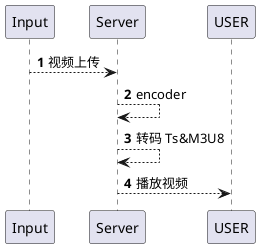 @startuml
autonumber
Input --> Server : 视频上传
Server --> Server : encoder
Server --> Server : 转码 Ts&M3U8
Server --> USER : 播放视频
@enduml